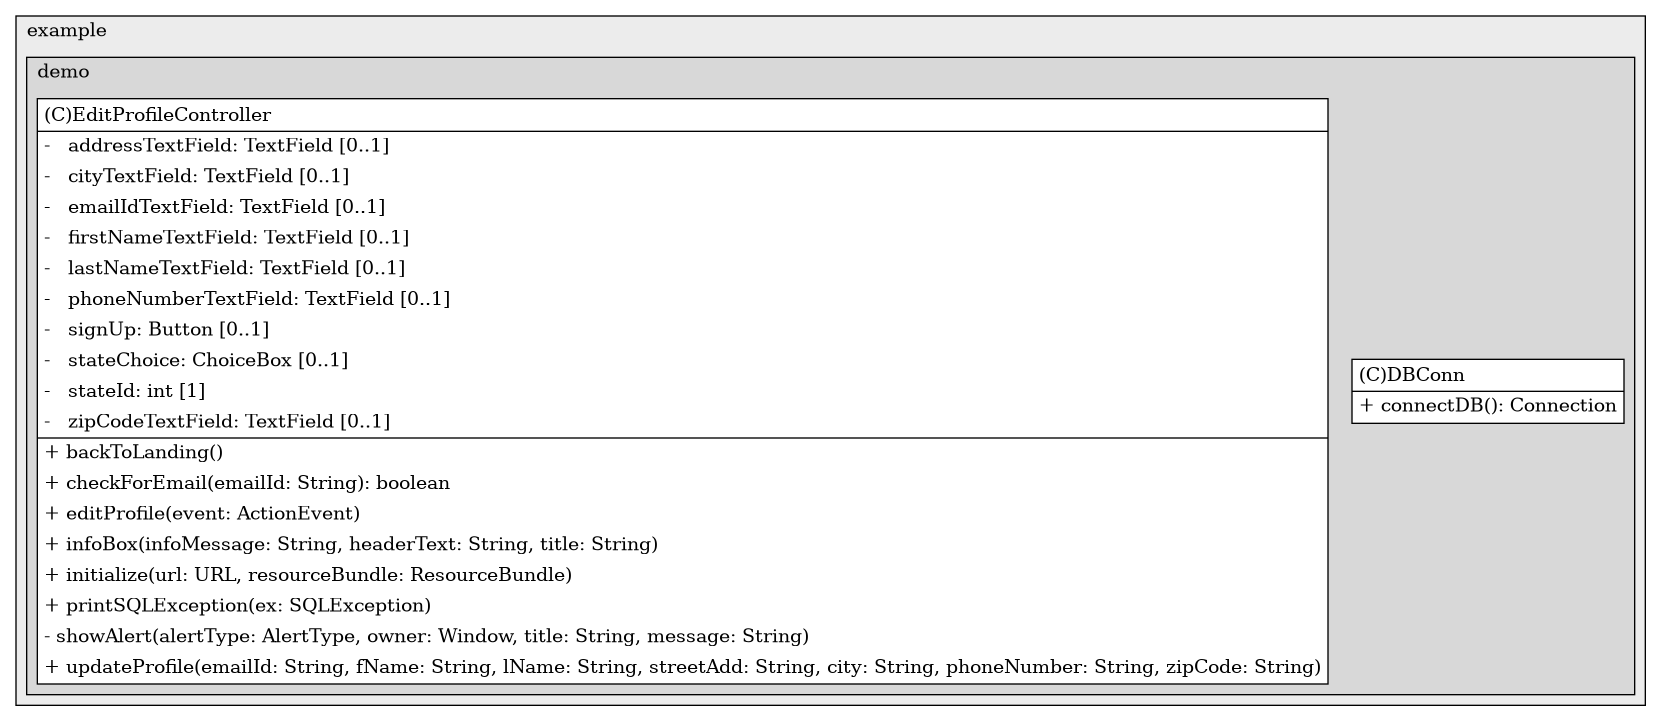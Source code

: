 @startuml

/' diagram meta data start
config=StructureConfiguration;
{
  "projectClassification": {
    "searchMode": "OpenProject", // OpenProject, AllProjects
    "includedProjects": "",
    "pathEndKeywords": "*.impl",
    "isClientPath": "",
    "isClientName": "",
    "isTestPath": "",
    "isTestName": "",
    "isMappingPath": "",
    "isMappingName": "",
    "isDataAccessPath": "",
    "isDataAccessName": "",
    "isDataStructurePath": "",
    "isDataStructureName": "",
    "isInterfaceStructuresPath": "",
    "isInterfaceStructuresName": "",
    "isEntryPointPath": "",
    "isEntryPointName": "",
    "treatFinalFieldsAsMandatory": false
  },
  "graphRestriction": {
    "classPackageExcludeFilter": "",
    "classPackageIncludeFilter": "",
    "classNameExcludeFilter": "",
    "classNameIncludeFilter": "",
    "methodNameExcludeFilter": "",
    "methodNameIncludeFilter": "",
    "removeByInheritance": "", // inheritance/annotation based filtering is done in a second step
    "removeByAnnotation": "",
    "removeByClassPackage": "", // cleanup the graph after inheritance/annotation based filtering is done
    "removeByClassName": "",
    "cutMappings": false,
    "cutEnum": true,
    "cutTests": true,
    "cutClient": true,
    "cutDataAccess": false,
    "cutInterfaceStructures": false,
    "cutDataStructures": false,
    "cutGetterAndSetter": true,
    "cutConstructors": true
  },
  "graphTraversal": {
    "forwardDepth": 6,
    "backwardDepth": 6,
    "classPackageExcludeFilter": "",
    "classPackageIncludeFilter": "",
    "classNameExcludeFilter": "",
    "classNameIncludeFilter": "",
    "methodNameExcludeFilter": "",
    "methodNameIncludeFilter": "",
    "hideMappings": false,
    "hideDataStructures": false,
    "hidePrivateMethods": true,
    "hideInterfaceCalls": true, // indirection: implementation -> interface (is hidden) -> implementation
    "onlyShowApplicationEntryPoints": false, // root node is included
    "useMethodCallsForStructureDiagram": "ForwardOnly" // ForwardOnly, BothDirections, No
  },
  "details": {
    "aggregation": "GroupByClass", // ByClass, GroupByClass, None
    "showClassGenericTypes": true,
    "showMethods": true,
    "showMethodParameterNames": true,
    "showMethodParameterTypes": true,
    "showMethodReturnType": true,
    "showPackageLevels": 2,
    "showDetailedClassStructure": true
  },
  "rootClass": "com.example.demo.EditProfileController",
  "extensionCallbackMethod": "" // qualified.class.name#methodName - signature: public static String method(String)
}
diagram meta data end '/



digraph g {
    rankdir="TB"
    splines=polyline
    

'nodes 
subgraph cluster_1322970774 { 
   	label=example
	labeljust=l
	fillcolor="#ececec"
	style=filled
   
   subgraph cluster_134842393 { 
   	label=demo
	labeljust=l
	fillcolor="#d8d8d8"
	style=filled
   
   DBConn813456180[
	label=<<TABLE BORDER="1" CELLBORDER="0" CELLPADDING="4" CELLSPACING="0">
<TR><TD ALIGN="LEFT" >(C)DBConn</TD></TR>
<HR/>
<TR><TD ALIGN="LEFT" >+ connectDB(): Connection</TD></TR>
</TABLE>>
	style=filled
	margin=0
	shape=plaintext
	fillcolor="#FFFFFF"
];

EditProfileController813456180[
	label=<<TABLE BORDER="1" CELLBORDER="0" CELLPADDING="4" CELLSPACING="0">
<TR><TD ALIGN="LEFT" >(C)EditProfileController</TD></TR>
<HR/>
<TR><TD ALIGN="LEFT" >-   addressTextField: TextField [0..1]</TD></TR>
<TR><TD ALIGN="LEFT" >-   cityTextField: TextField [0..1]</TD></TR>
<TR><TD ALIGN="LEFT" >-   emailIdTextField: TextField [0..1]</TD></TR>
<TR><TD ALIGN="LEFT" >-   firstNameTextField: TextField [0..1]</TD></TR>
<TR><TD ALIGN="LEFT" >-   lastNameTextField: TextField [0..1]</TD></TR>
<TR><TD ALIGN="LEFT" >-   phoneNumberTextField: TextField [0..1]</TD></TR>
<TR><TD ALIGN="LEFT" >-   signUp: Button [0..1]</TD></TR>
<TR><TD ALIGN="LEFT" >-   stateChoice: ChoiceBox [0..1]</TD></TR>
<TR><TD ALIGN="LEFT" >-   stateId: int [1]</TD></TR>
<TR><TD ALIGN="LEFT" >-   zipCodeTextField: TextField [0..1]</TD></TR>
<HR/>
<TR><TD ALIGN="LEFT" >+ backToLanding()</TD></TR>
<TR><TD ALIGN="LEFT" >+ checkForEmail(emailId: String): boolean</TD></TR>
<TR><TD ALIGN="LEFT" >+ editProfile(event: ActionEvent)</TD></TR>
<TR><TD ALIGN="LEFT" >+ infoBox(infoMessage: String, headerText: String, title: String)</TD></TR>
<TR><TD ALIGN="LEFT" >+ initialize(url: URL, resourceBundle: ResourceBundle)</TD></TR>
<TR><TD ALIGN="LEFT" >+ printSQLException(ex: SQLException)</TD></TR>
<TR><TD ALIGN="LEFT" >- showAlert(alertType: AlertType, owner: Window, title: String, message: String)</TD></TR>
<TR><TD ALIGN="LEFT" >+ updateProfile(emailId: String, fName: String, lName: String, streetAdd: String, city: String, phoneNumber: String, zipCode: String)</TD></TR>
</TABLE>>
	style=filled
	margin=0
	shape=plaintext
	fillcolor="#FFFFFF"
];
} 
} 

'edges    

    
}
@enduml